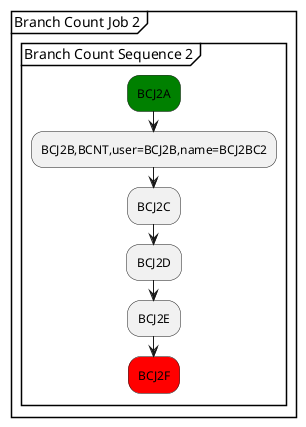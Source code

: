 
@startuml 
partition "Branch Count Job 2" {
  group "Branch Count Sequence 2"
      #green:BCJ2A;
      :BCJ2B,BCNT,user=BCJ2B,name=BCJ2BC2;
      :BCJ2C;
      :BCJ2D;
      :BCJ2E;
      #red:BCJ2F;
  end group
}
@enduml
